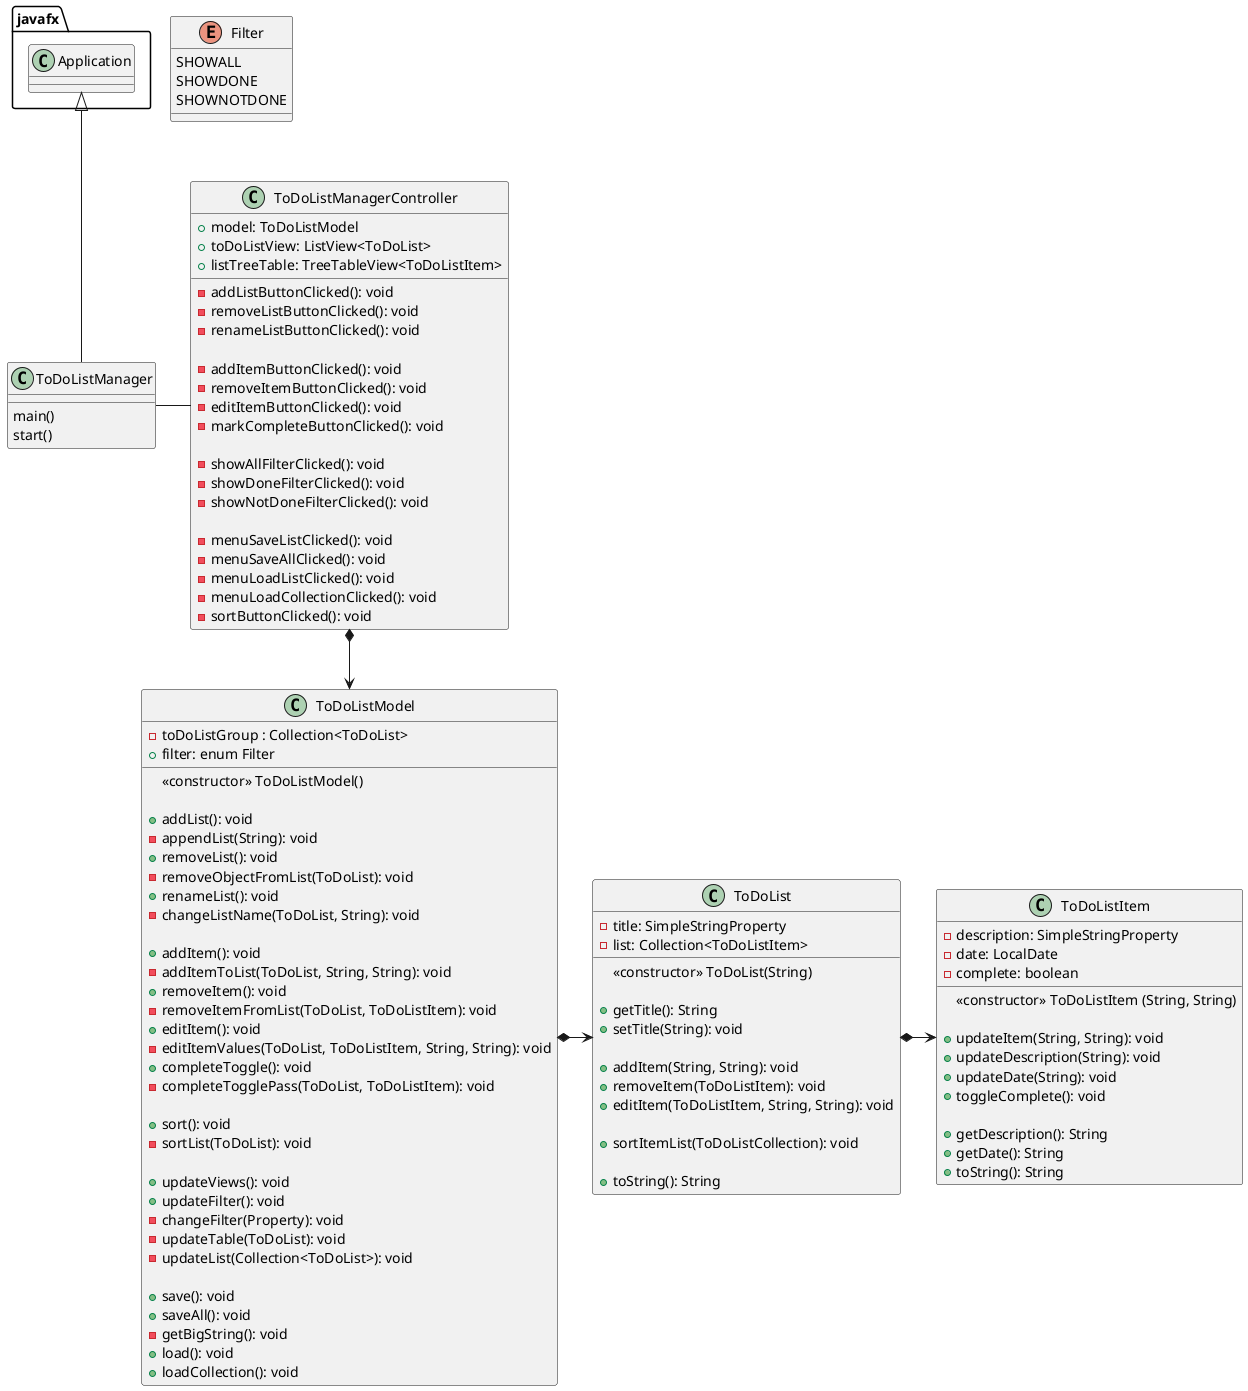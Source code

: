 @startuml
'https://plantuml.com/class-diagram'

class ToDoListManager {
    main()
    start()
}

enum Filter {
    SHOWALL
    SHOWDONE
    SHOWNOTDONE
}

class ToDoListManagerController {
    + model: ToDoListModel
    + toDoListView: ListView<ToDoList>
    + listTreeTable: TreeTableView<ToDoListItem>

    - addListButtonClicked(): void
    - removeListButtonClicked(): void
    - renameListButtonClicked(): void

    - addItemButtonClicked(): void
    - removeItemButtonClicked(): void
    - editItemButtonClicked(): void
    - markCompleteButtonClicked(): void

    - showAllFilterClicked(): void
    - showDoneFilterClicked(): void
    - showNotDoneFilterClicked(): void

    - menuSaveListClicked(): void
    - menuSaveAllClicked(): void
    - menuLoadListClicked(): void
    - menuLoadCollectionClicked(): void
    - sortButtonClicked(): void
}

class ToDoListModel {
    - toDoListGroup : Collection<ToDoList>
    + filter: enum Filter

    <<constructor>> ToDoListModel()

    + addList(): void
    - appendList(String): void
    + removeList(): void
    - removeObjectFromList(ToDoList): void
    + renameList(): void
    - changeListName(ToDoList, String): void

    + addItem(): void
    - addItemToList(ToDoList, String, String): void
    + removeItem(): void
    - removeItemFromList(ToDoList, ToDoListItem): void
    + editItem(): void
    - editItemValues(ToDoList, ToDoListItem, String, String): void
    + completeToggle(): void
    - completeTogglePass(ToDoList, ToDoListItem): void

    + sort(): void
    - sortList(ToDoList): void

    + updateViews(): void
    + updateFilter(): void
    - changeFilter(Property): void
    - updateTable(ToDoList): void
    - updateList(Collection<ToDoList>): void

    + save(): void
    + saveAll(): void
    - getBigString(): void
    + load(): void
    + loadCollection(): void
}

class ToDoList {
    - title: SimpleStringProperty
    - list: Collection<ToDoListItem>

    <<constructor>> ToDoList(String)

    + getTitle(): String
    + setTitle(String): void

    + addItem(String, String): void
    + removeItem(ToDoListItem): void
    + editItem(ToDoListItem, String, String): void

    + sortItemList(ToDoListCollection): void

    + toString(): String
}

class ToDoListItem {
    - description: SimpleStringProperty
    - date: LocalDate
    - complete: boolean

    <<constructor>> ToDoListItem (String, String)

    + updateItem(String, String): void
    + updateDescription(String): void
    + updateDate(String): void
    + toggleComplete(): void

    + getDescription(): String
    + getDate(): String
    + toString(): String
}

javafx.Application <|-- ToDoListManager
ToDoListManager - ToDoListManagerController
ToDoListManagerController *--> ToDoListModel
ToDoListModel *-> ToDoList
ToDoList *-> ToDoListItem

@enduml
